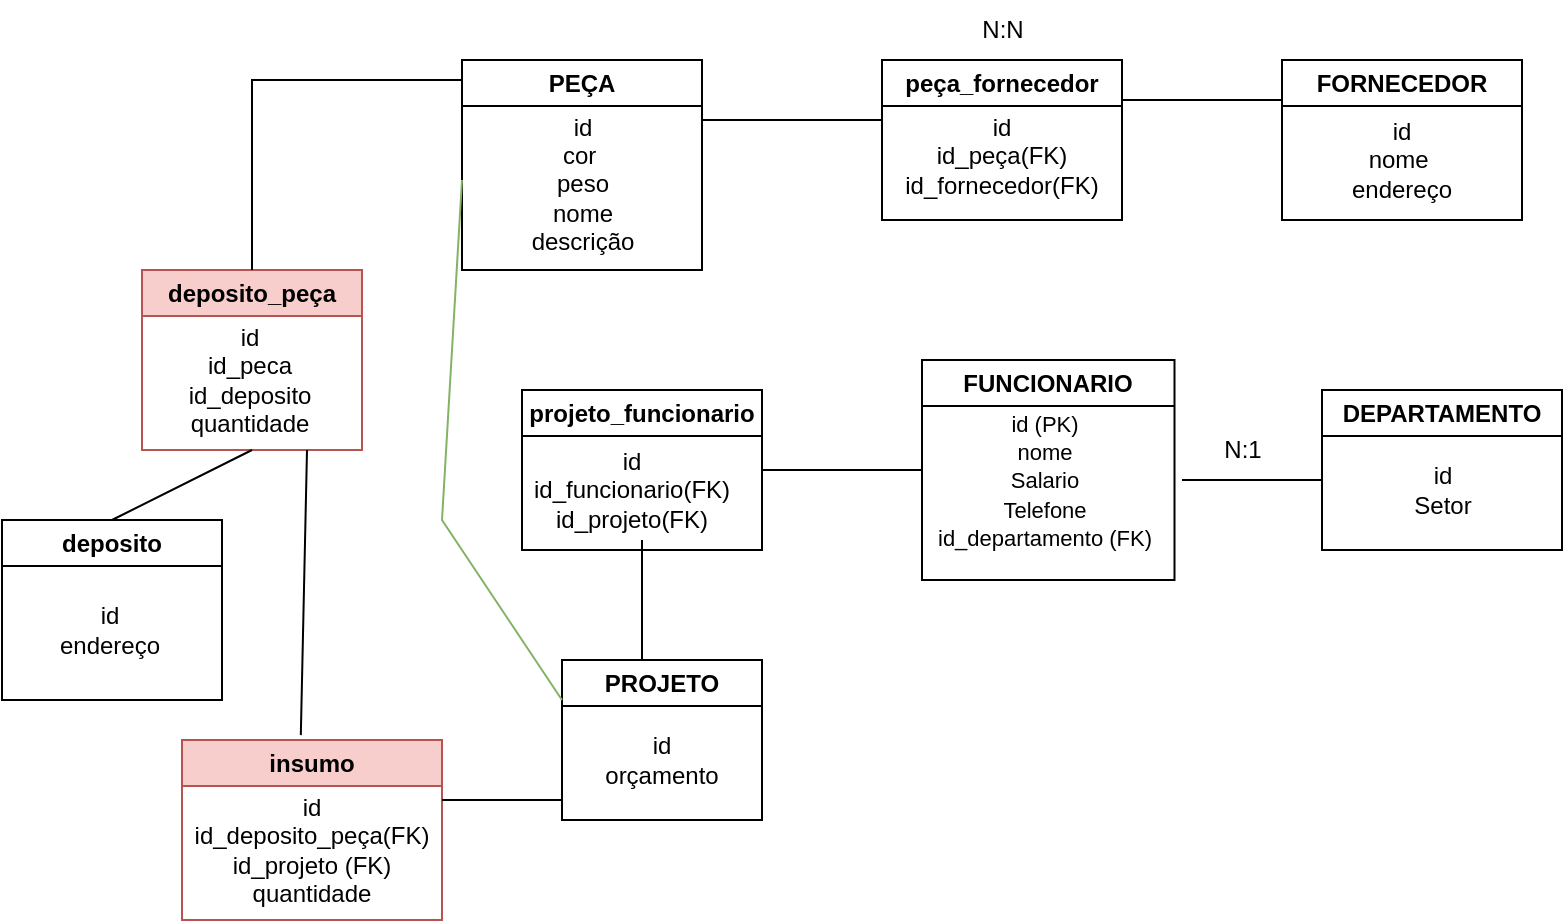 <mxfile version="21.1.0" type="github">
  <diagram name="Página-1" id="_l61R4p1fGwhk9LOYBU_">
    <mxGraphModel dx="931" dy="566" grid="1" gridSize="10" guides="1" tooltips="1" connect="1" arrows="1" fold="1" page="1" pageScale="1" pageWidth="827" pageHeight="1169" math="0" shadow="0">
      <root>
        <mxCell id="0" />
        <mxCell id="1" parent="0" />
        <mxCell id="lAaRag5LwaGcOvWdoj5R-3" value="PEÇA" style="swimlane;whiteSpace=wrap;html=1;" vertex="1" parent="1">
          <mxGeometry x="250" y="70" width="120" height="105" as="geometry" />
        </mxCell>
        <mxCell id="lAaRag5LwaGcOvWdoj5R-4" value="id&lt;br&gt;cor&amp;nbsp;&lt;br&gt;peso&lt;br&gt;nome&lt;br&gt;descrição" style="text;html=1;align=center;verticalAlign=middle;resizable=0;points=[];autosize=1;strokeColor=none;fillColor=none;" vertex="1" parent="lAaRag5LwaGcOvWdoj5R-3">
          <mxGeometry x="25" y="17" width="70" height="90" as="geometry" />
        </mxCell>
        <mxCell id="lAaRag5LwaGcOvWdoj5R-5" value="deposito_peça" style="swimlane;whiteSpace=wrap;html=1;fillColor=#f8cecc;strokeColor=#b85450;" vertex="1" parent="1">
          <mxGeometry x="90" y="175" width="110" height="90" as="geometry" />
        </mxCell>
        <mxCell id="lAaRag5LwaGcOvWdoj5R-6" value="id&lt;br&gt;id_peca&lt;br&gt;id_deposito&lt;br&gt;quantidade" style="text;html=1;strokeColor=none;fillColor=none;align=center;verticalAlign=middle;whiteSpace=wrap;rounded=0;" vertex="1" parent="lAaRag5LwaGcOvWdoj5R-5">
          <mxGeometry x="24" y="40" width="60" height="30" as="geometry" />
        </mxCell>
        <mxCell id="lAaRag5LwaGcOvWdoj5R-7" value="FORNECEDOR" style="swimlane;whiteSpace=wrap;html=1;" vertex="1" parent="1">
          <mxGeometry x="660" y="70" width="120" height="80" as="geometry" />
        </mxCell>
        <mxCell id="lAaRag5LwaGcOvWdoj5R-8" value="id&lt;br&gt;nome&amp;nbsp;&lt;br&gt;endereço" style="text;html=1;strokeColor=none;fillColor=none;align=center;verticalAlign=middle;whiteSpace=wrap;rounded=0;" vertex="1" parent="lAaRag5LwaGcOvWdoj5R-7">
          <mxGeometry x="30" y="35" width="60" height="30" as="geometry" />
        </mxCell>
        <mxCell id="lAaRag5LwaGcOvWdoj5R-9" value="projeto_funcionario" style="swimlane;whiteSpace=wrap;html=1;" vertex="1" parent="1">
          <mxGeometry x="280" y="235" width="120" height="80" as="geometry" />
        </mxCell>
        <mxCell id="lAaRag5LwaGcOvWdoj5R-10" value="id&lt;br&gt;id_funcionario(FK)&lt;br&gt;id_projeto(FK)" style="text;html=1;strokeColor=none;fillColor=none;align=center;verticalAlign=middle;whiteSpace=wrap;rounded=0;" vertex="1" parent="lAaRag5LwaGcOvWdoj5R-9">
          <mxGeometry x="25" y="35" width="60" height="30" as="geometry" />
        </mxCell>
        <mxCell id="lAaRag5LwaGcOvWdoj5R-11" value="FUNCIONARIO" style="swimlane;whiteSpace=wrap;html=1;" vertex="1" parent="1">
          <mxGeometry x="480" y="220" width="126.25" height="110" as="geometry" />
        </mxCell>
        <mxCell id="lAaRag5LwaGcOvWdoj5R-12" value="&lt;font style=&quot;font-size: 11px;&quot;&gt;id (PK)&lt;br&gt;nome&lt;br&gt;Salario&lt;br&gt;Telefone&lt;br&gt;id_departamento (FK)&lt;/font&gt;" style="text;html=1;align=center;verticalAlign=middle;resizable=0;points=[];autosize=1;strokeColor=none;fillColor=none;" vertex="1" parent="lAaRag5LwaGcOvWdoj5R-11">
          <mxGeometry x="-3.75" y="15" width="130" height="90" as="geometry" />
        </mxCell>
        <mxCell id="lAaRag5LwaGcOvWdoj5R-13" value="DEPARTAMENTO" style="swimlane;whiteSpace=wrap;html=1;" vertex="1" parent="1">
          <mxGeometry x="680" y="235" width="120" height="80" as="geometry" />
        </mxCell>
        <mxCell id="lAaRag5LwaGcOvWdoj5R-14" value="id&lt;br&gt;Setor" style="text;html=1;align=center;verticalAlign=middle;resizable=0;points=[];autosize=1;strokeColor=none;fillColor=none;" vertex="1" parent="lAaRag5LwaGcOvWdoj5R-13">
          <mxGeometry x="35" y="30" width="50" height="40" as="geometry" />
        </mxCell>
        <mxCell id="lAaRag5LwaGcOvWdoj5R-43" value="N:1" style="text;html=1;align=center;verticalAlign=middle;resizable=0;points=[];autosize=1;strokeColor=none;fillColor=none;" vertex="1" parent="1">
          <mxGeometry x="620" y="250" width="40" height="30" as="geometry" />
        </mxCell>
        <mxCell id="lAaRag5LwaGcOvWdoj5R-45" value="PROJETO" style="swimlane;whiteSpace=wrap;html=1;" vertex="1" parent="1">
          <mxGeometry x="300" y="370" width="100" height="80" as="geometry">
            <mxRectangle x="300" y="370" width="100" height="30" as="alternateBounds" />
          </mxGeometry>
        </mxCell>
        <mxCell id="lAaRag5LwaGcOvWdoj5R-46" value="id&lt;br&gt;orçamento" style="text;html=1;strokeColor=none;fillColor=none;align=center;verticalAlign=middle;whiteSpace=wrap;rounded=0;" vertex="1" parent="lAaRag5LwaGcOvWdoj5R-45">
          <mxGeometry x="20" y="35" width="60" height="30" as="geometry" />
        </mxCell>
        <mxCell id="lAaRag5LwaGcOvWdoj5R-47" value="" style="endArrow=none;html=1;rounded=0;" edge="1" parent="1">
          <mxGeometry width="50" height="50" relative="1" as="geometry">
            <mxPoint x="340" y="370" as="sourcePoint" />
            <mxPoint x="340" y="310" as="targetPoint" />
          </mxGeometry>
        </mxCell>
        <mxCell id="lAaRag5LwaGcOvWdoj5R-49" value="peça_fornecedor" style="swimlane;whiteSpace=wrap;html=1;" vertex="1" parent="1">
          <mxGeometry x="460" y="70" width="120" height="80" as="geometry" />
        </mxCell>
        <mxCell id="lAaRag5LwaGcOvWdoj5R-50" value="id&lt;br&gt;id_peça(FK)&lt;br&gt;id_fornecedor(FK)" style="text;html=1;strokeColor=none;fillColor=none;align=center;verticalAlign=middle;whiteSpace=wrap;rounded=0;" vertex="1" parent="lAaRag5LwaGcOvWdoj5R-49">
          <mxGeometry x="30" y="35" width="60" height="25" as="geometry" />
        </mxCell>
        <mxCell id="lAaRag5LwaGcOvWdoj5R-53" value="" style="endArrow=none;html=1;rounded=0;" edge="1" parent="1">
          <mxGeometry width="50" height="50" relative="1" as="geometry">
            <mxPoint x="460" y="100" as="sourcePoint" />
            <mxPoint x="370" y="100" as="targetPoint" />
          </mxGeometry>
        </mxCell>
        <mxCell id="lAaRag5LwaGcOvWdoj5R-56" value="" style="endArrow=none;html=1;rounded=0;exitX=1;exitY=0.25;exitDx=0;exitDy=0;entryX=0;entryY=0.25;entryDx=0;entryDy=0;" edge="1" parent="1" source="lAaRag5LwaGcOvWdoj5R-49" target="lAaRag5LwaGcOvWdoj5R-7">
          <mxGeometry width="50" height="50" relative="1" as="geometry">
            <mxPoint x="610" y="270" as="sourcePoint" />
            <mxPoint x="660" y="220" as="targetPoint" />
          </mxGeometry>
        </mxCell>
        <mxCell id="lAaRag5LwaGcOvWdoj5R-57" value="N:N" style="text;html=1;align=center;verticalAlign=middle;resizable=0;points=[];autosize=1;strokeColor=none;fillColor=none;" vertex="1" parent="1">
          <mxGeometry x="500" y="40" width="40" height="30" as="geometry" />
        </mxCell>
        <mxCell id="lAaRag5LwaGcOvWdoj5R-59" value="deposito" style="swimlane;whiteSpace=wrap;html=1;" vertex="1" parent="1">
          <mxGeometry x="20" y="300" width="110" height="90" as="geometry" />
        </mxCell>
        <mxCell id="lAaRag5LwaGcOvWdoj5R-60" value="id&lt;br&gt;endereço" style="text;html=1;strokeColor=none;fillColor=none;align=center;verticalAlign=middle;whiteSpace=wrap;rounded=0;" vertex="1" parent="lAaRag5LwaGcOvWdoj5R-59">
          <mxGeometry x="24" y="40" width="60" height="30" as="geometry" />
        </mxCell>
        <mxCell id="lAaRag5LwaGcOvWdoj5R-62" value="" style="endArrow=none;html=1;rounded=0;exitX=0.5;exitY=0;exitDx=0;exitDy=0;entryX=0.5;entryY=1;entryDx=0;entryDy=0;" edge="1" parent="1" source="lAaRag5LwaGcOvWdoj5R-59" target="lAaRag5LwaGcOvWdoj5R-5">
          <mxGeometry width="50" height="50" relative="1" as="geometry">
            <mxPoint x="370" y="300" as="sourcePoint" />
            <mxPoint x="420" y="250" as="targetPoint" />
          </mxGeometry>
        </mxCell>
        <mxCell id="lAaRag5LwaGcOvWdoj5R-63" value="" style="endArrow=none;html=1;rounded=0;entryX=0.5;entryY=0;entryDx=0;entryDy=0;" edge="1" parent="1" target="lAaRag5LwaGcOvWdoj5R-5">
          <mxGeometry width="50" height="50" relative="1" as="geometry">
            <mxPoint x="250" y="80" as="sourcePoint" />
            <mxPoint x="440" y="250" as="targetPoint" />
            <Array as="points">
              <mxPoint x="145" y="80" />
            </Array>
          </mxGeometry>
        </mxCell>
        <mxCell id="lAaRag5LwaGcOvWdoj5R-64" value="" style="endArrow=none;html=1;rounded=0;exitX=1;exitY=0.5;exitDx=0;exitDy=0;" edge="1" parent="1" source="lAaRag5LwaGcOvWdoj5R-9">
          <mxGeometry width="50" height="50" relative="1" as="geometry">
            <mxPoint x="410" y="305" as="sourcePoint" />
            <mxPoint x="480" y="275" as="targetPoint" />
          </mxGeometry>
        </mxCell>
        <mxCell id="lAaRag5LwaGcOvWdoj5R-65" value="insumo" style="swimlane;whiteSpace=wrap;html=1;fillColor=#f8cecc;strokeColor=#b85450;" vertex="1" parent="1">
          <mxGeometry x="110" y="410" width="130" height="90" as="geometry" />
        </mxCell>
        <mxCell id="lAaRag5LwaGcOvWdoj5R-66" value="id&lt;br&gt;id_deposito_peça(FK)&lt;br&gt;id_projeto (FK)&lt;br&gt;quantidade" style="text;html=1;strokeColor=none;fillColor=none;align=center;verticalAlign=middle;whiteSpace=wrap;rounded=0;" vertex="1" parent="lAaRag5LwaGcOvWdoj5R-65">
          <mxGeometry x="35" y="40" width="60" height="30" as="geometry" />
        </mxCell>
        <mxCell id="lAaRag5LwaGcOvWdoj5R-68" value="" style="endArrow=none;html=1;rounded=0;" edge="1" parent="1">
          <mxGeometry width="50" height="50" relative="1" as="geometry">
            <mxPoint x="240" y="440" as="sourcePoint" />
            <mxPoint x="300" y="440" as="targetPoint" />
          </mxGeometry>
        </mxCell>
        <mxCell id="lAaRag5LwaGcOvWdoj5R-69" value="" style="endArrow=none;html=1;rounded=0;" edge="1" parent="1">
          <mxGeometry width="50" height="50" relative="1" as="geometry">
            <mxPoint x="610" y="280" as="sourcePoint" />
            <mxPoint x="680" y="280" as="targetPoint" />
          </mxGeometry>
        </mxCell>
        <mxCell id="lAaRag5LwaGcOvWdoj5R-70" value="" style="endArrow=none;html=1;rounded=0;exitX=0.457;exitY=-0.027;exitDx=0;exitDy=0;exitPerimeter=0;entryX=0.75;entryY=1;entryDx=0;entryDy=0;" edge="1" parent="1" source="lAaRag5LwaGcOvWdoj5R-65" target="lAaRag5LwaGcOvWdoj5R-5">
          <mxGeometry width="50" height="50" relative="1" as="geometry">
            <mxPoint x="390" y="280" as="sourcePoint" />
            <mxPoint x="169" y="270" as="targetPoint" />
          </mxGeometry>
        </mxCell>
        <mxCell id="lAaRag5LwaGcOvWdoj5R-73" value="" style="endArrow=none;html=1;rounded=0;exitX=0;exitY=0.25;exitDx=0;exitDy=0;fillColor=#d5e8d4;strokeColor=#82b366;" edge="1" parent="1" source="lAaRag5LwaGcOvWdoj5R-45">
          <mxGeometry width="50" height="50" relative="1" as="geometry">
            <mxPoint x="400" y="340" as="sourcePoint" />
            <mxPoint x="250" y="130" as="targetPoint" />
            <Array as="points">
              <mxPoint x="240" y="300" />
            </Array>
          </mxGeometry>
        </mxCell>
      </root>
    </mxGraphModel>
  </diagram>
</mxfile>
